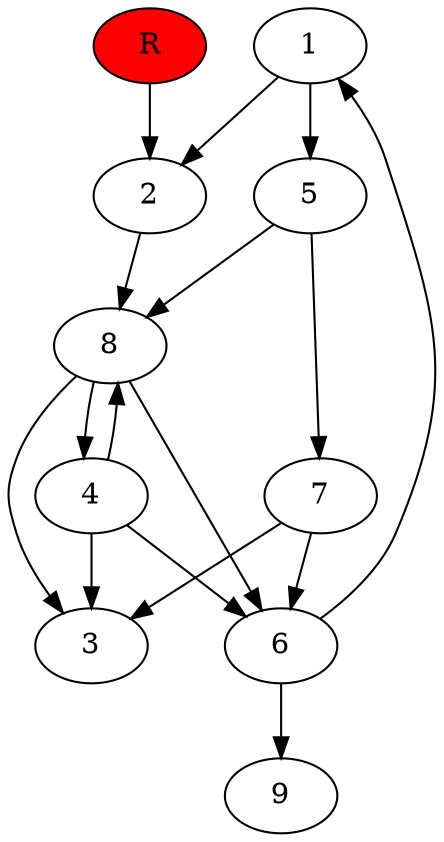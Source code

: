 digraph prb26860 {
	1
	2
	3
	4
	5
	6
	7
	8
	R [fillcolor="#ff0000" style=filled]
	1 -> 2
	1 -> 5
	2 -> 8
	4 -> 3
	4 -> 6
	4 -> 8
	5 -> 7
	5 -> 8
	6 -> 1
	6 -> 9
	7 -> 3
	7 -> 6
	8 -> 3
	8 -> 4
	8 -> 6
	R -> 2
}
